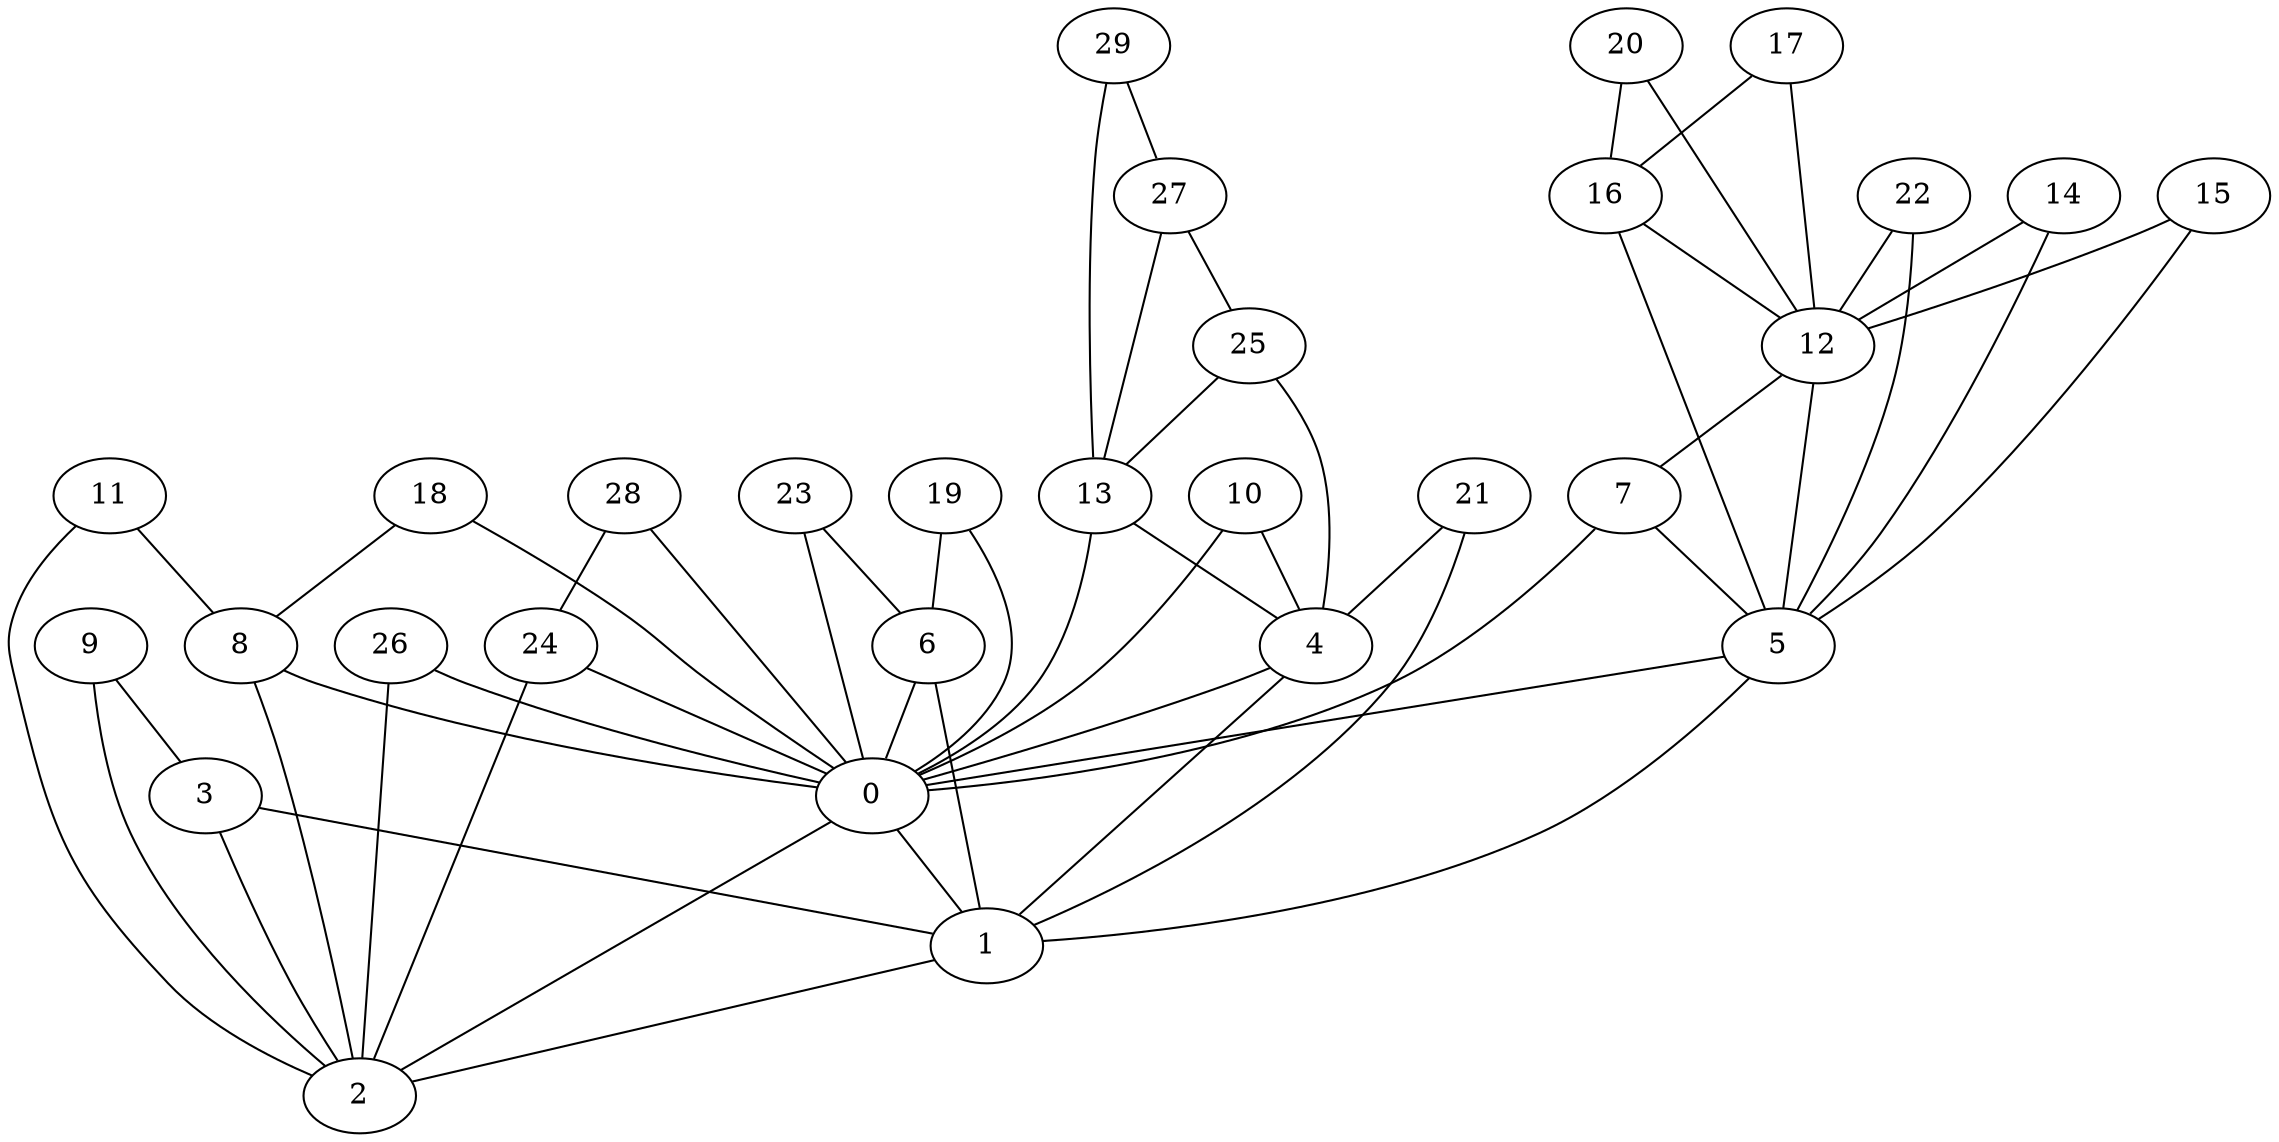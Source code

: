 graph grafoDorogovtsev_30  {
0;
1;
2;
3;
4;
5;
6;
7;
8;
9;
10;
11;
12;
13;
14;
15;
16;
17;
18;
19;
20;
21;
22;
23;
24;
25;
26;
27;
28;
29;
0 -- 1;
0 -- 2;
1 -- 2;
3 -- 1;
3 -- 2;
4 -- 0;
4 -- 1;
5 -- 0;
5 -- 1;
6 -- 0;
6 -- 1;
7 -- 5;
7 -- 0;
8 -- 0;
8 -- 2;
9 -- 3;
9 -- 2;
10 -- 4;
10 -- 0;
11 -- 8;
11 -- 2;
12 -- 7;
12 -- 5;
13 -- 4;
13 -- 0;
14 -- 12;
14 -- 5;
15 -- 12;
15 -- 5;
16 -- 12;
16 -- 5;
17 -- 16;
17 -- 12;
18 -- 8;
18 -- 0;
19 -- 6;
19 -- 0;
20 -- 16;
20 -- 12;
21 -- 4;
21 -- 1;
22 -- 12;
22 -- 5;
23 -- 6;
23 -- 0;
24 -- 0;
24 -- 2;
25 -- 13;
25 -- 4;
26 -- 0;
26 -- 2;
27 -- 25;
27 -- 13;
28 -- 24;
28 -- 0;
29 -- 27;
29 -- 13;
}